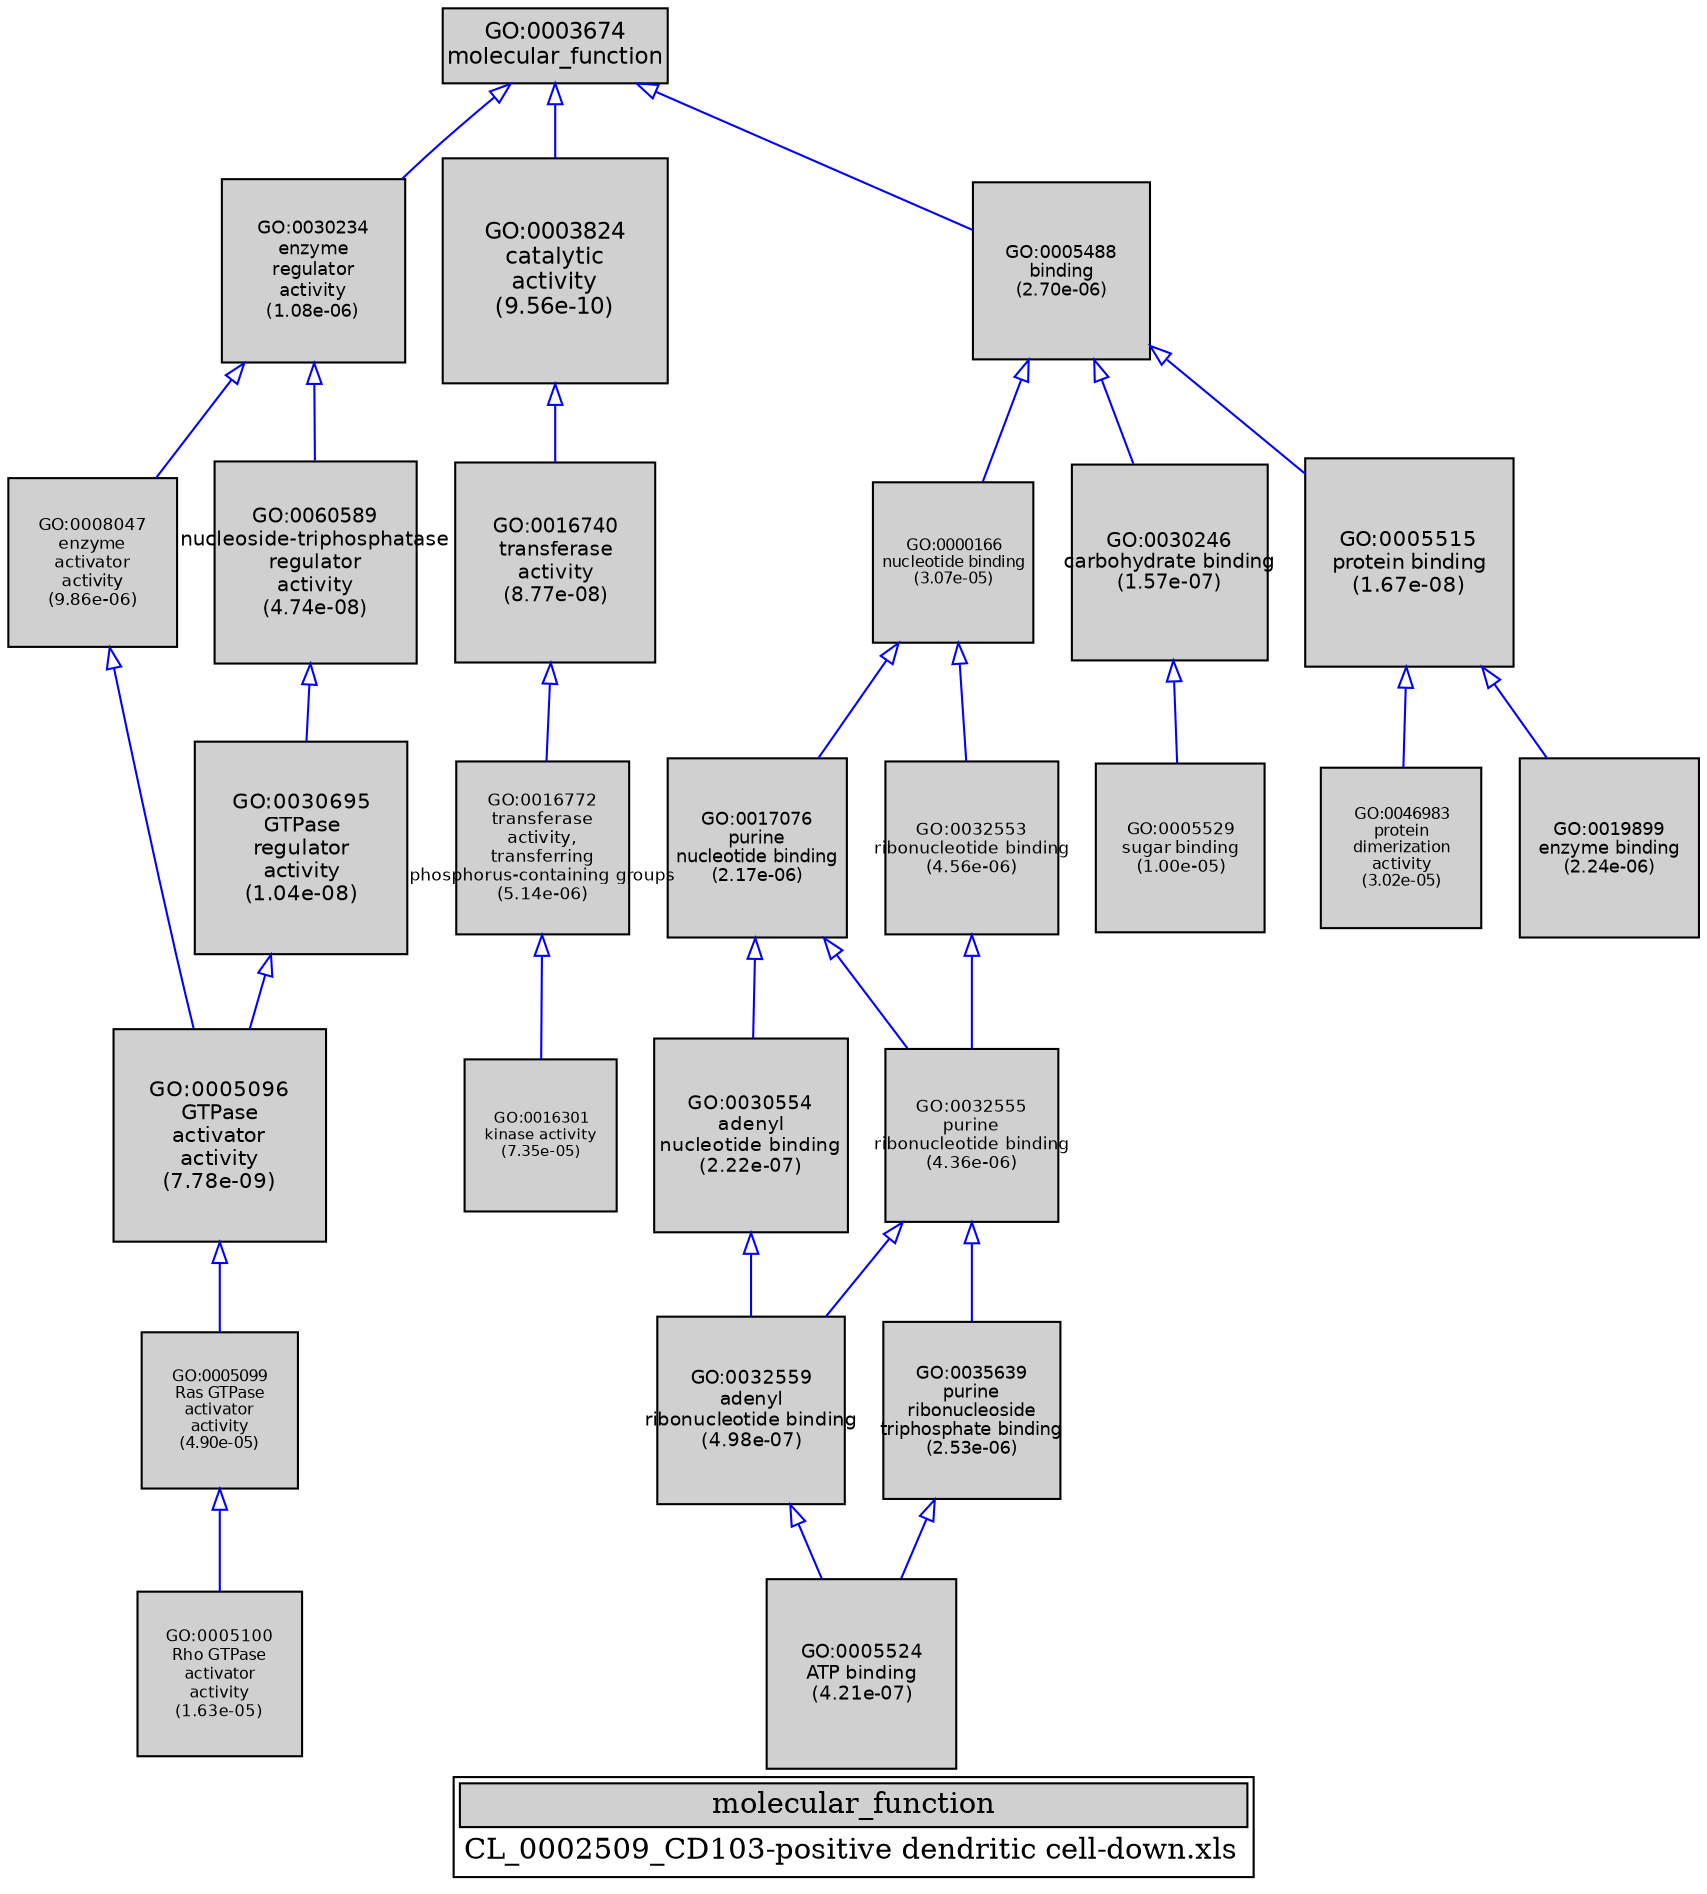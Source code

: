 digraph "molecular_function" {
graph [ bgcolor = "#FFFFFF", label = <<TABLE COLOR="black" BGCOLOR="white"><TR><TD COLSPAN="2" BGCOLOR="#D0D0D0"><FONT COLOR="black">molecular_function</FONT></TD></TR><TR><TD BORDER="0">CL_0002509_CD103-positive dendritic cell-down.xls</TD></TR></TABLE>> ];
node [ fontname = "Helvetica" ];

subgraph "nodes" {

node [ style = "filled", fixedsize = "true", width = 1, shape = "box", fontsize = 9, fillcolor = "#D0D0D0", fontcolor = "black", color = "black" ];

"GO:0005529" [ URL = "#GO:0005529", label = <<TABLE BORDER="0"><TR><TD>GO:0005529<BR/>sugar binding<BR/>(1.00e-05)</TD></TR></TABLE>>, width = 1.11870453149, shape = "box", fontsize = 8.0546726267, height = 1.11870453149 ];
"GO:0017076" [ URL = "#GO:0017076", label = <<TABLE BORDER="0"><TR><TD>GO:0017076<BR/>purine<BR/>nucleotide binding<BR/>(2.17e-06)</TD></TR></TABLE>>, width = 1.19014592179, shape = "box", fontsize = 8.56905063692, height = 1.19014592179 ];
"GO:0000166" [ URL = "#GO:0000166", label = <<TABLE BORDER="0"><TR><TD>GO:0000166<BR/>nucleotide binding<BR/>(3.07e-05)</TD></TR></TABLE>>, width = 1.06343629807, shape = "box", fontsize = 7.65674134609, height = 1.06343629807 ];
"GO:0016301" [ URL = "#GO:0016301", label = <<TABLE BORDER="0"><TR><TD>GO:0016301<BR/>kinase activity<BR/>(7.35e-05)</TD></TR></TABLE>>, width = 1.01811975619, shape = "box", fontsize = 7.33046224459, height = 1.01811975619 ];
"GO:0030234" [ URL = "#GO:0030234", label = <<TABLE BORDER="0"><TR><TD>GO:0030234<BR/>enzyme<BR/>regulator<BR/>activity<BR/>(1.08e-06)</TD></TR></TABLE>>, width = 1.22147256647, shape = "box", fontsize = 8.79460247858, height = 1.22147256647 ];
"GO:0016772" [ URL = "#GO:0016772", label = <<TABLE BORDER="0"><TR><TD>GO:0016772<BR/>transferase<BR/>activity,<BR/>transferring<BR/>phosphorus-containing groups<BR/>(5.14e-06)</TD></TR></TABLE>>, width = 1.15044008224, shape = "box", fontsize = 8.28316859215, height = 1.15044008224 ];
"GO:0003674" [ URL = "#GO:0003674", label = <<TABLE BORDER="0"><TR><TD>GO:0003674<BR/>molecular_function</TD></TR></TABLE>>, width = 1.5, shape = "box", fontsize = 10.8 ];
"GO:0030246" [ URL = "#GO:0030246", label = <<TABLE BORDER="0"><TR><TD>GO:0030246<BR/>carbohydrate binding<BR/>(1.57e-07)</TD></TR></TABLE>>, width = 1.30373313142, shape = "box", fontsize = 9.38687854623, height = 1.30373313142 ];
"GO:0005515" [ URL = "#GO:0005515", label = <<TABLE BORDER="0"><TR><TD>GO:0005515<BR/>protein binding<BR/>(1.67e-08)</TD></TR></TABLE>>, width = 1.39335465113, shape = "box", fontsize = 10.0321534881, height = 1.39335465113 ];
"GO:0016740" [ URL = "#GO:0016740", label = <<TABLE BORDER="0"><TR><TD>GO:0016740<BR/>transferase<BR/>activity<BR/>(8.77e-08)</TD></TR></TABLE>>, width = 1.32762833389, shape = "box", fontsize = 9.55892400398, height = 1.32762833389 ];
"GO:0003824" [ URL = "#GO:0003824", label = <<TABLE BORDER="0"><TR><TD>GO:0003824<BR/>catalytic<BR/>activity<BR/>(9.56e-10)</TD></TR></TABLE>>, width = 1.5, shape = "box", fontsize = 10.8, height = 1.5 ];
"GO:0035639" [ URL = "#GO:0035639", label = <<TABLE BORDER="0"><TR><TD>GO:0035639<BR/>purine<BR/>ribonucleoside<BR/>triphosphate binding<BR/>(2.53e-06)</TD></TR></TABLE>>, width = 1.18319568777, shape = "box", fontsize = 8.51900895195, height = 1.18319568777 ];
"GO:0005100" [ URL = "#GO:0005100", label = <<TABLE BORDER="0"><TR><TD>GO:0005100<BR/>Rho GTPase<BR/>activator<BR/>activity<BR/>(1.63e-05)</TD></TR></TABLE>>, width = 1.09505583762, shape = "box", fontsize = 7.88440203083, height = 1.09505583762 ];
"GO:0008047" [ URL = "#GO:0008047", label = <<TABLE BORDER="0"><TR><TD>GO:0008047<BR/>enzyme<BR/>activator<BR/>activity<BR/>(9.86e-06)</TD></TR></TABLE>>, width = 1.11951561823, shape = "box", fontsize = 8.06051245128, height = 1.11951561823 ];
"GO:0046983" [ URL = "#GO:0046983", label = <<TABLE BORDER="0"><TR><TD>GO:0046983<BR/>protein<BR/>dimerization<BR/>activity<BR/>(3.02e-05)</TD></TR></TABLE>>, width = 1.06415345529, shape = "box", fontsize = 7.66190487808, height = 1.06415345529 ];
"GO:0032553" [ URL = "#GO:0032553", label = <<TABLE BORDER="0"><TR><TD>GO:0032553<BR/>ribonucleotide binding<BR/>(4.56e-06)</TD></TR></TABLE>>, width = 1.15600543032, shape = "box", fontsize = 8.32323909831, height = 1.15600543032 ];
"GO:0030554" [ URL = "#GO:0030554", label = <<TABLE BORDER="0"><TR><TD>GO:0030554<BR/>adenyl<BR/>nucleotide binding<BR/>(2.22e-07)</TD></TR></TABLE>>, width = 1.28928619854, shape = "box", fontsize = 9.28286062951, height = 1.28928619854 ];
"GO:0030695" [ URL = "#GO:0030695", label = <<TABLE BORDER="0"><TR><TD>GO:0030695<BR/>GTPase<BR/>regulator<BR/>activity<BR/>(1.04e-08)</TD></TR></TABLE>>, width = 1.41167076558, shape = "box", fontsize = 10.1640295122, height = 1.41167076558 ];
"GO:0005099" [ URL = "#GO:0005099", label = <<TABLE BORDER="0"><TR><TD>GO:0005099<BR/>Ras GTPase<BR/>activator<BR/>activity<BR/>(4.90e-05)</TD></TR></TABLE>>, width = 1.03938976858, shape = "box", fontsize = 7.48360633375, height = 1.03938976858 ];
"GO:0005488" [ URL = "#GO:0005488", label = <<TABLE BORDER="0"><TR><TD>GO:0005488<BR/>binding<BR/>(2.70e-06)</TD></TR></TABLE>>, width = 1.18020632295, shape = "box", fontsize = 8.49748552523, height = 1.18020632295 ];
"GO:0032555" [ URL = "#GO:0032555", label = <<TABLE BORDER="0"><TR><TD>GO:0032555<BR/>purine<BR/>ribonucleotide binding<BR/>(4.36e-06)</TD></TR></TABLE>>, width = 1.15818745527, shape = "box", fontsize = 8.33894967797, height = 1.15818745527 ];
"GO:0019899" [ URL = "#GO:0019899", label = <<TABLE BORDER="0"><TR><TD>GO:0019899<BR/>enzyme binding<BR/>(2.24e-06)</TD></TR></TABLE>>, width = 1.18882633901, shape = "box", fontsize = 8.55954964087, height = 1.18882633901 ];
"GO:0005524" [ URL = "#GO:0005524", label = <<TABLE BORDER="0"><TR><TD>GO:0005524<BR/>ATP binding<BR/>(4.21e-07)</TD></TR></TABLE>>, width = 1.2623003328, shape = "box", fontsize = 9.08856239616, height = 1.2623003328 ];
"GO:0005096" [ URL = "#GO:0005096", label = <<TABLE BORDER="0"><TR><TD>GO:0005096<BR/>GTPase<BR/>activator<BR/>activity<BR/>(7.78e-09)</TD></TR></TABLE>>, width = 1.42262421921, shape = "box", fontsize = 10.2428943783, height = 1.42262421921 ];
"GO:0032559" [ URL = "#GO:0032559", label = <<TABLE BORDER="0"><TR><TD>GO:0032559<BR/>adenyl<BR/>ribonucleotide binding<BR/>(4.98e-07)</TD></TR></TABLE>>, width = 1.25512987925, shape = "box", fontsize = 9.03693513061, height = 1.25512987925 ];
"GO:0060589" [ URL = "#GO:0060589", label = <<TABLE BORDER="0"><TR><TD>GO:0060589<BR/>nucleoside-triphosphatase<BR/>regulator<BR/>activity<BR/>(4.74e-08)</TD></TR></TABLE>>, width = 1.3524243677, shape = "box", fontsize = 9.73745544745, height = 1.3524243677 ];
}
subgraph "edges" {


edge [ dir = "back", weight = 1 ];
subgraph "regulates" {


edge [ color = "cyan", arrowtail = "none" ];
subgraph "positive" {


edge [ color = "green", arrowtail = "vee" ];
}
subgraph "negative" {


edge [ color = "red", arrowtail = "tee" ];
}
}
subgraph "part_of" {


edge [ color = "purple", arrowtail = "diamond", weight = 2.5 ];
}
subgraph "is_a" {


edge [ color = "blue", arrowtail = "empty", weight = 5.0 ];
"GO:0032553" -> "GO:0032555";
"GO:0030554" -> "GO:0032559";
"GO:0030246" -> "GO:0005529";
"GO:0030234" -> "GO:0060589";
"GO:0005488" -> "GO:0000166";
"GO:0005488" -> "GO:0005515";
"GO:0032555" -> "GO:0032559";
"GO:0000166" -> "GO:0032553";
"GO:0003674" -> "GO:0030234";
"GO:0032555" -> "GO:0035639";
"GO:0000166" -> "GO:0017076";
"GO:0016740" -> "GO:0016772";
"GO:0035639" -> "GO:0005524";
"GO:0003674" -> "GO:0003824";
"GO:0005099" -> "GO:0005100";
"GO:0017076" -> "GO:0032555";
"GO:0030234" -> "GO:0008047";
"GO:0005515" -> "GO:0046983";
"GO:0008047" -> "GO:0005096";
"GO:0060589" -> "GO:0030695";
"GO:0030695" -> "GO:0005096";
"GO:0005096" -> "GO:0005099";
"GO:0005488" -> "GO:0030246";
"GO:0032559" -> "GO:0005524";
"GO:0003674" -> "GO:0005488";
"GO:0005515" -> "GO:0019899";
"GO:0016772" -> "GO:0016301";
"GO:0003824" -> "GO:0016740";
"GO:0017076" -> "GO:0030554";
}
}
}
